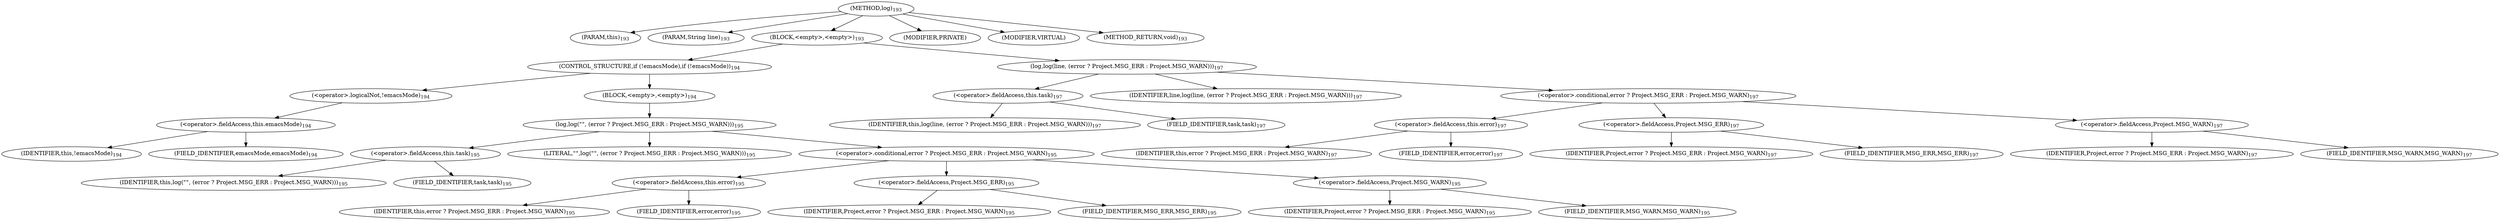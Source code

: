 digraph "log" {  
"263" [label = <(METHOD,log)<SUB>193</SUB>> ]
"264" [label = <(PARAM,this)<SUB>193</SUB>> ]
"265" [label = <(PARAM,String line)<SUB>193</SUB>> ]
"266" [label = <(BLOCK,&lt;empty&gt;,&lt;empty&gt;)<SUB>193</SUB>> ]
"267" [label = <(CONTROL_STRUCTURE,if (!emacsMode),if (!emacsMode))<SUB>194</SUB>> ]
"268" [label = <(&lt;operator&gt;.logicalNot,!emacsMode)<SUB>194</SUB>> ]
"269" [label = <(&lt;operator&gt;.fieldAccess,this.emacsMode)<SUB>194</SUB>> ]
"270" [label = <(IDENTIFIER,this,!emacsMode)<SUB>194</SUB>> ]
"271" [label = <(FIELD_IDENTIFIER,emacsMode,emacsMode)<SUB>194</SUB>> ]
"272" [label = <(BLOCK,&lt;empty&gt;,&lt;empty&gt;)<SUB>194</SUB>> ]
"273" [label = <(log,log(&quot;&quot;, (error ? Project.MSG_ERR : Project.MSG_WARN)))<SUB>195</SUB>> ]
"274" [label = <(&lt;operator&gt;.fieldAccess,this.task)<SUB>195</SUB>> ]
"275" [label = <(IDENTIFIER,this,log(&quot;&quot;, (error ? Project.MSG_ERR : Project.MSG_WARN)))<SUB>195</SUB>> ]
"276" [label = <(FIELD_IDENTIFIER,task,task)<SUB>195</SUB>> ]
"277" [label = <(LITERAL,&quot;&quot;,log(&quot;&quot;, (error ? Project.MSG_ERR : Project.MSG_WARN)))<SUB>195</SUB>> ]
"278" [label = <(&lt;operator&gt;.conditional,error ? Project.MSG_ERR : Project.MSG_WARN)<SUB>195</SUB>> ]
"279" [label = <(&lt;operator&gt;.fieldAccess,this.error)<SUB>195</SUB>> ]
"280" [label = <(IDENTIFIER,this,error ? Project.MSG_ERR : Project.MSG_WARN)<SUB>195</SUB>> ]
"281" [label = <(FIELD_IDENTIFIER,error,error)<SUB>195</SUB>> ]
"282" [label = <(&lt;operator&gt;.fieldAccess,Project.MSG_ERR)<SUB>195</SUB>> ]
"283" [label = <(IDENTIFIER,Project,error ? Project.MSG_ERR : Project.MSG_WARN)<SUB>195</SUB>> ]
"284" [label = <(FIELD_IDENTIFIER,MSG_ERR,MSG_ERR)<SUB>195</SUB>> ]
"285" [label = <(&lt;operator&gt;.fieldAccess,Project.MSG_WARN)<SUB>195</SUB>> ]
"286" [label = <(IDENTIFIER,Project,error ? Project.MSG_ERR : Project.MSG_WARN)<SUB>195</SUB>> ]
"287" [label = <(FIELD_IDENTIFIER,MSG_WARN,MSG_WARN)<SUB>195</SUB>> ]
"288" [label = <(log,log(line, (error ? Project.MSG_ERR : Project.MSG_WARN)))<SUB>197</SUB>> ]
"289" [label = <(&lt;operator&gt;.fieldAccess,this.task)<SUB>197</SUB>> ]
"290" [label = <(IDENTIFIER,this,log(line, (error ? Project.MSG_ERR : Project.MSG_WARN)))<SUB>197</SUB>> ]
"291" [label = <(FIELD_IDENTIFIER,task,task)<SUB>197</SUB>> ]
"292" [label = <(IDENTIFIER,line,log(line, (error ? Project.MSG_ERR : Project.MSG_WARN)))<SUB>197</SUB>> ]
"293" [label = <(&lt;operator&gt;.conditional,error ? Project.MSG_ERR : Project.MSG_WARN)<SUB>197</SUB>> ]
"294" [label = <(&lt;operator&gt;.fieldAccess,this.error)<SUB>197</SUB>> ]
"295" [label = <(IDENTIFIER,this,error ? Project.MSG_ERR : Project.MSG_WARN)<SUB>197</SUB>> ]
"296" [label = <(FIELD_IDENTIFIER,error,error)<SUB>197</SUB>> ]
"297" [label = <(&lt;operator&gt;.fieldAccess,Project.MSG_ERR)<SUB>197</SUB>> ]
"298" [label = <(IDENTIFIER,Project,error ? Project.MSG_ERR : Project.MSG_WARN)<SUB>197</SUB>> ]
"299" [label = <(FIELD_IDENTIFIER,MSG_ERR,MSG_ERR)<SUB>197</SUB>> ]
"300" [label = <(&lt;operator&gt;.fieldAccess,Project.MSG_WARN)<SUB>197</SUB>> ]
"301" [label = <(IDENTIFIER,Project,error ? Project.MSG_ERR : Project.MSG_WARN)<SUB>197</SUB>> ]
"302" [label = <(FIELD_IDENTIFIER,MSG_WARN,MSG_WARN)<SUB>197</SUB>> ]
"303" [label = <(MODIFIER,PRIVATE)> ]
"304" [label = <(MODIFIER,VIRTUAL)> ]
"305" [label = <(METHOD_RETURN,void)<SUB>193</SUB>> ]
  "263" -> "264" 
  "263" -> "265" 
  "263" -> "266" 
  "263" -> "303" 
  "263" -> "304" 
  "263" -> "305" 
  "266" -> "267" 
  "266" -> "288" 
  "267" -> "268" 
  "267" -> "272" 
  "268" -> "269" 
  "269" -> "270" 
  "269" -> "271" 
  "272" -> "273" 
  "273" -> "274" 
  "273" -> "277" 
  "273" -> "278" 
  "274" -> "275" 
  "274" -> "276" 
  "278" -> "279" 
  "278" -> "282" 
  "278" -> "285" 
  "279" -> "280" 
  "279" -> "281" 
  "282" -> "283" 
  "282" -> "284" 
  "285" -> "286" 
  "285" -> "287" 
  "288" -> "289" 
  "288" -> "292" 
  "288" -> "293" 
  "289" -> "290" 
  "289" -> "291" 
  "293" -> "294" 
  "293" -> "297" 
  "293" -> "300" 
  "294" -> "295" 
  "294" -> "296" 
  "297" -> "298" 
  "297" -> "299" 
  "300" -> "301" 
  "300" -> "302" 
}
